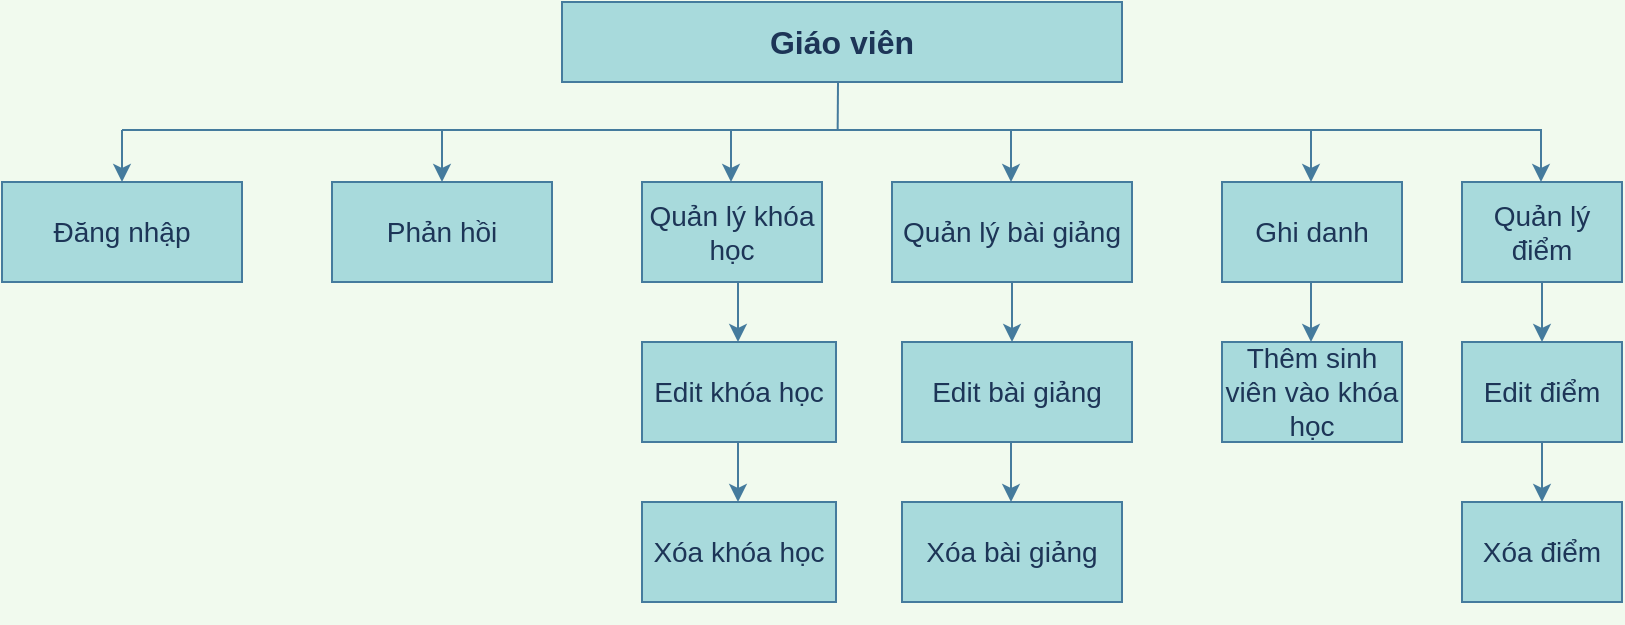 <mxfile version="16.5.6" type="device"><diagram id="DJ08Fk1uVMGibSL08lO4" name="Page-1"><mxGraphModel dx="1033" dy="588" grid="1" gridSize="10" guides="1" tooltips="1" connect="1" arrows="1" fold="1" page="1" pageScale="1" pageWidth="850" pageHeight="1100" background="#F1FAEE" math="0" shadow="0"><root><mxCell id="0"/><mxCell id="1" parent="0"/><mxCell id="vJYt53QKFY3uFzKB0z6P-1" value="&lt;span style=&quot;font-size: 16px&quot;&gt;&lt;b&gt;Giáo viên&lt;/b&gt;&lt;/span&gt;" style="rounded=0;whiteSpace=wrap;html=1;fillColor=#A8DADC;strokeColor=#457B9D;fontColor=#1D3557;" parent="1" vertex="1"><mxGeometry x="290" y="300" width="280" height="40" as="geometry"/></mxCell><mxCell id="vJYt53QKFY3uFzKB0z6P-2" value="&lt;span style=&quot;font-size: 14px&quot;&gt;Đăng nhập&lt;/span&gt;" style="rounded=0;whiteSpace=wrap;html=1;fillColor=#A8DADC;strokeColor=#457B9D;fontColor=#1D3557;" parent="1" vertex="1"><mxGeometry x="10" y="390" width="120" height="50" as="geometry"/></mxCell><mxCell id="vJYt53QKFY3uFzKB0z6P-3" value="&lt;span style=&quot;font-size: 14px&quot;&gt;Phản hồi&lt;/span&gt;" style="rounded=0;whiteSpace=wrap;html=1;fillColor=#A8DADC;strokeColor=#457B9D;fontColor=#1D3557;" parent="1" vertex="1"><mxGeometry x="175" y="390" width="110" height="50" as="geometry"/></mxCell><mxCell id="vJYt53QKFY3uFzKB0z6P-4" value="&lt;font style=&quot;font-size: 14px&quot;&gt;Quản lý khóa học&lt;/font&gt;" style="rounded=0;whiteSpace=wrap;html=1;fillColor=#A8DADC;strokeColor=#457B9D;fontColor=#1D3557;" parent="1" vertex="1"><mxGeometry x="330" y="390" width="90" height="50" as="geometry"/></mxCell><mxCell id="vJYt53QKFY3uFzKB0z6P-5" value="&lt;span style=&quot;font-size: 14px&quot;&gt;Quản lý bài giảng&lt;/span&gt;" style="rounded=0;whiteSpace=wrap;html=1;fillColor=#A8DADC;strokeColor=#457B9D;fontColor=#1D3557;" parent="1" vertex="1"><mxGeometry x="455" y="390" width="120" height="50" as="geometry"/></mxCell><mxCell id="vJYt53QKFY3uFzKB0z6P-7" value="&lt;span style=&quot;font-size: 14px&quot;&gt;Ghi danh&lt;/span&gt;" style="rounded=0;whiteSpace=wrap;html=1;fillColor=#A8DADC;strokeColor=#457B9D;fontColor=#1D3557;" parent="1" vertex="1"><mxGeometry x="620" y="390" width="90" height="50" as="geometry"/></mxCell><mxCell id="vJYt53QKFY3uFzKB0z6P-23" style="edgeStyle=none;rounded=0;orthogonalLoop=1;jettySize=auto;html=1;exitX=1;exitY=0.5;exitDx=0;exitDy=0;fontSize=14;endSize=8;labelBackgroundColor=#F1FAEE;strokeColor=#457B9D;fontColor=#1D3557;" parent="1" edge="1"><mxGeometry relative="1" as="geometry"><mxPoint x="310" y="500" as="sourcePoint"/><mxPoint x="310" y="500" as="targetPoint"/></mxGeometry></mxCell><mxCell id="vJYt53QKFY3uFzKB0z6P-46" style="edgeStyle=none;rounded=0;orthogonalLoop=1;jettySize=auto;html=1;exitX=0.5;exitY=1;exitDx=0;exitDy=0;fontSize=14;endSize=8;labelBackgroundColor=#F1FAEE;strokeColor=#457B9D;fontColor=#1D3557;" parent="1" edge="1"><mxGeometry relative="1" as="geometry"><mxPoint x="620" y="520" as="sourcePoint"/><mxPoint x="620" y="520" as="targetPoint"/></mxGeometry></mxCell><mxCell id="vJYt53QKFY3uFzKB0z6P-47" style="edgeStyle=none;rounded=0;orthogonalLoop=1;jettySize=auto;html=1;exitX=0.75;exitY=1;exitDx=0;exitDy=0;fontSize=14;endSize=8;labelBackgroundColor=#F1FAEE;strokeColor=#457B9D;fontColor=#1D3557;" parent="1" edge="1"><mxGeometry relative="1" as="geometry"><mxPoint x="645" y="600" as="sourcePoint"/><mxPoint x="645" y="600" as="targetPoint"/></mxGeometry></mxCell><mxCell id="vJYt53QKFY3uFzKB0z6P-56" style="edgeStyle=none;rounded=0;orthogonalLoop=1;jettySize=auto;html=1;exitX=0.5;exitY=1;exitDx=0;exitDy=0;fontSize=14;endSize=8;labelBackgroundColor=#F1FAEE;strokeColor=#457B9D;fontColor=#1D3557;" parent="1" source="vJYt53QKFY3uFzKB0z6P-7" target="vJYt53QKFY3uFzKB0z6P-7" edge="1"><mxGeometry relative="1" as="geometry"/></mxCell><mxCell id="vJYt53QKFY3uFzKB0z6P-59" value="" style="line;strokeWidth=1;fillColor=none;align=left;verticalAlign=middle;spacingTop=-1;spacingLeft=3;spacingRight=3;rotatable=0;labelPosition=right;points=[];portConstraint=eastwest;fontSize=14;labelBackgroundColor=#F1FAEE;strokeColor=#457B9D;fontColor=#1D3557;" parent="1" vertex="1"><mxGeometry x="70" y="360" width="710" height="8" as="geometry"/></mxCell><mxCell id="vJYt53QKFY3uFzKB0z6P-74" value="" style="endArrow=none;html=1;rounded=0;fontSize=14;targetPerimeterSpacing=1;startArrow=classic;startFill=1;labelBackgroundColor=#F1FAEE;strokeColor=#457B9D;fontColor=#1D3557;" parent="1" source="vJYt53QKFY3uFzKB0z6P-2" edge="1"><mxGeometry width="50" height="50" relative="1" as="geometry"><mxPoint x="440" y="520" as="sourcePoint"/><mxPoint x="70" y="364" as="targetPoint"/></mxGeometry></mxCell><mxCell id="vJYt53QKFY3uFzKB0z6P-75" value="" style="endArrow=none;html=1;rounded=0;fontSize=14;endSize=8;startArrow=classic;startFill=1;labelBackgroundColor=#F1FAEE;strokeColor=#457B9D;fontColor=#1D3557;" parent="1" edge="1"><mxGeometry width="50" height="50" relative="1" as="geometry"><mxPoint x="230" y="390" as="sourcePoint"/><mxPoint x="230" y="364" as="targetPoint"/></mxGeometry></mxCell><mxCell id="vJYt53QKFY3uFzKB0z6P-76" value="" style="endArrow=none;html=1;rounded=0;fontSize=14;endSize=8;startArrow=classic;startFill=1;labelBackgroundColor=#F1FAEE;strokeColor=#457B9D;fontColor=#1D3557;" parent="1" edge="1"><mxGeometry width="50" height="50" relative="1" as="geometry"><mxPoint x="374.5" y="390" as="sourcePoint"/><mxPoint x="374.5" y="364" as="targetPoint"/></mxGeometry></mxCell><mxCell id="vJYt53QKFY3uFzKB0z6P-77" value="" style="endArrow=none;html=1;rounded=0;fontSize=14;endSize=8;startArrow=classic;startFill=1;labelBackgroundColor=#F1FAEE;strokeColor=#457B9D;fontColor=#1D3557;" parent="1" edge="1"><mxGeometry width="50" height="50" relative="1" as="geometry"><mxPoint x="514.5" y="390" as="sourcePoint"/><mxPoint x="514.5" y="364" as="targetPoint"/></mxGeometry></mxCell><mxCell id="vJYt53QKFY3uFzKB0z6P-78" value="" style="endArrow=none;html=1;rounded=0;fontSize=14;endSize=8;startArrow=classic;startFill=1;labelBackgroundColor=#F1FAEE;strokeColor=#457B9D;fontColor=#1D3557;" parent="1" edge="1"><mxGeometry width="50" height="50" relative="1" as="geometry"><mxPoint x="779.5" y="390" as="sourcePoint"/><mxPoint x="779.5" y="364" as="targetPoint"/></mxGeometry></mxCell><mxCell id="vJYt53QKFY3uFzKB0z6P-82" value="&lt;span style=&quot;font-size: 14px&quot;&gt;Quản lý điểm&lt;/span&gt;" style="rounded=0;whiteSpace=wrap;html=1;fillColor=#A8DADC;strokeColor=#457B9D;fontColor=#1D3557;" parent="1" vertex="1"><mxGeometry x="740" y="390" width="80" height="50" as="geometry"/></mxCell><mxCell id="vJYt53QKFY3uFzKB0z6P-85" value="" style="endArrow=none;html=1;rounded=0;fontSize=14;endSize=8;startArrow=classic;startFill=1;labelBackgroundColor=#F1FAEE;strokeColor=#457B9D;fontColor=#1D3557;" parent="1" edge="1"><mxGeometry width="50" height="50" relative="1" as="geometry"><mxPoint x="664.5" y="390" as="sourcePoint"/><mxPoint x="664.5" y="364" as="targetPoint"/></mxGeometry></mxCell><mxCell id="vJYt53QKFY3uFzKB0z6P-87" value="&lt;span style=&quot;font-size: 14px&quot;&gt;Edit bài giảng&lt;/span&gt;" style="rounded=0;whiteSpace=wrap;html=1;fillColor=#A8DADC;strokeColor=#457B9D;fontColor=#1D3557;" parent="1" vertex="1"><mxGeometry x="460" y="470" width="115" height="50" as="geometry"/></mxCell><mxCell id="vJYt53QKFY3uFzKB0z6P-88" value="&lt;span style=&quot;font-size: 14px&quot;&gt;Xóa bài giảng&lt;/span&gt;" style="rounded=0;whiteSpace=wrap;html=1;fillColor=#A8DADC;strokeColor=#457B9D;fontColor=#1D3557;" parent="1" vertex="1"><mxGeometry x="460" y="550" width="110" height="50" as="geometry"/></mxCell><mxCell id="vJYt53QKFY3uFzKB0z6P-89" value="" style="endArrow=classic;html=1;rounded=0;fontSize=14;targetPerimeterSpacing=1;exitX=0.5;exitY=1;exitDx=0;exitDy=0;labelBackgroundColor=#F1FAEE;strokeColor=#457B9D;fontColor=#1D3557;" parent="1" source="vJYt53QKFY3uFzKB0z6P-5" edge="1"><mxGeometry width="50" height="50" relative="1" as="geometry"><mxPoint x="440" y="580" as="sourcePoint"/><mxPoint x="515" y="470" as="targetPoint"/></mxGeometry></mxCell><mxCell id="vJYt53QKFY3uFzKB0z6P-91" value="" style="endArrow=classic;html=1;rounded=0;fontSize=14;targetPerimeterSpacing=1;exitX=0.5;exitY=1;exitDx=0;exitDy=0;labelBackgroundColor=#F1FAEE;strokeColor=#457B9D;fontColor=#1D3557;" parent="1" edge="1"><mxGeometry width="50" height="50" relative="1" as="geometry"><mxPoint x="514.5" y="520" as="sourcePoint"/><mxPoint x="514.5" y="550" as="targetPoint"/></mxGeometry></mxCell><mxCell id="vJYt53QKFY3uFzKB0z6P-92" value="&lt;span style=&quot;font-size: 14px&quot;&gt;Edit điểm&lt;/span&gt;" style="rounded=0;whiteSpace=wrap;html=1;fillColor=#A8DADC;strokeColor=#457B9D;fontColor=#1D3557;" parent="1" vertex="1"><mxGeometry x="740" y="470" width="80" height="50" as="geometry"/></mxCell><mxCell id="vJYt53QKFY3uFzKB0z6P-93" value="&lt;span style=&quot;font-size: 14px&quot;&gt;Xóa điểm&lt;/span&gt;" style="rounded=0;whiteSpace=wrap;html=1;fillColor=#A8DADC;strokeColor=#457B9D;fontColor=#1D3557;" parent="1" vertex="1"><mxGeometry x="740" y="550" width="80" height="50" as="geometry"/></mxCell><mxCell id="vJYt53QKFY3uFzKB0z6P-94" value="" style="endArrow=classic;html=1;rounded=0;fontSize=14;targetPerimeterSpacing=1;exitX=0.5;exitY=1;exitDx=0;exitDy=0;labelBackgroundColor=#F1FAEE;strokeColor=#457B9D;fontColor=#1D3557;" parent="1" edge="1"><mxGeometry width="50" height="50" relative="1" as="geometry"><mxPoint x="780" y="440" as="sourcePoint"/><mxPoint x="780" y="470" as="targetPoint"/></mxGeometry></mxCell><mxCell id="vJYt53QKFY3uFzKB0z6P-95" value="" style="endArrow=classic;html=1;rounded=0;fontSize=14;targetPerimeterSpacing=1;exitX=0.5;exitY=1;exitDx=0;exitDy=0;labelBackgroundColor=#F1FAEE;strokeColor=#457B9D;fontColor=#1D3557;" parent="1" edge="1"><mxGeometry width="50" height="50" relative="1" as="geometry"><mxPoint x="780" y="520" as="sourcePoint"/><mxPoint x="780" y="550" as="targetPoint"/></mxGeometry></mxCell><mxCell id="vJYt53QKFY3uFzKB0z6P-96" value="&lt;span style=&quot;font-size: 14px&quot;&gt;Thêm sinh viên vào khóa học&lt;/span&gt;" style="rounded=0;whiteSpace=wrap;html=1;fillColor=#A8DADC;strokeColor=#457B9D;fontColor=#1D3557;" parent="1" vertex="1"><mxGeometry x="620" y="470" width="90" height="50" as="geometry"/></mxCell><mxCell id="vJYt53QKFY3uFzKB0z6P-98" value="" style="endArrow=classic;html=1;rounded=0;fontSize=14;targetPerimeterSpacing=1;exitX=0.5;exitY=1;exitDx=0;exitDy=0;labelBackgroundColor=#F1FAEE;strokeColor=#457B9D;fontColor=#1D3557;" parent="1" edge="1"><mxGeometry width="50" height="50" relative="1" as="geometry"><mxPoint x="664.5" y="440" as="sourcePoint"/><mxPoint x="664.5" y="470" as="targetPoint"/></mxGeometry></mxCell><mxCell id="vJYt53QKFY3uFzKB0z6P-100" value="&lt;span style=&quot;font-size: 14px&quot;&gt;Edit khóa học&lt;/span&gt;" style="rounded=0;whiteSpace=wrap;html=1;fillColor=#A8DADC;strokeColor=#457B9D;fontColor=#1D3557;" parent="1" vertex="1"><mxGeometry x="330" y="470" width="97" height="50" as="geometry"/></mxCell><mxCell id="vJYt53QKFY3uFzKB0z6P-101" value="&lt;span style=&quot;font-size: 14px&quot;&gt;Xóa khóa học&lt;/span&gt;" style="rounded=0;whiteSpace=wrap;html=1;fillColor=#A8DADC;strokeColor=#457B9D;fontColor=#1D3557;" parent="1" vertex="1"><mxGeometry x="330" y="550" width="97" height="50" as="geometry"/></mxCell><mxCell id="vJYt53QKFY3uFzKB0z6P-102" value="" style="endArrow=classic;html=1;rounded=0;fontSize=14;targetPerimeterSpacing=1;exitX=0.5;exitY=1;exitDx=0;exitDy=0;labelBackgroundColor=#F1FAEE;strokeColor=#457B9D;fontColor=#1D3557;" parent="1" edge="1"><mxGeometry width="50" height="50" relative="1" as="geometry"><mxPoint x="378" y="440" as="sourcePoint"/><mxPoint x="378" y="470" as="targetPoint"/></mxGeometry></mxCell><mxCell id="vJYt53QKFY3uFzKB0z6P-103" value="" style="endArrow=classic;html=1;rounded=0;fontSize=14;targetPerimeterSpacing=1;exitX=0.5;exitY=1;exitDx=0;exitDy=0;labelBackgroundColor=#F1FAEE;strokeColor=#457B9D;fontColor=#1D3557;" parent="1" edge="1"><mxGeometry width="50" height="50" relative="1" as="geometry"><mxPoint x="378" y="520" as="sourcePoint"/><mxPoint x="378" y="550" as="targetPoint"/></mxGeometry></mxCell><mxCell id="zI09H46q4NCJoDbITIDU-3" value="" style="endArrow=none;html=1;rounded=0;labelBackgroundColor=#F1FAEE;fontFamily=Helvetica;fontSize=13;fontColor=#1D3557;targetPerimeterSpacing=1;strokeColor=#457B9D;shape=connector;jumpSize=5;entryX=0.504;entryY=0.45;entryDx=0;entryDy=0;entryPerimeter=0;" parent="1" target="vJYt53QKFY3uFzKB0z6P-59" edge="1"><mxGeometry width="50" height="50" relative="1" as="geometry"><mxPoint x="428" y="340" as="sourcePoint"/><mxPoint x="450" y="400" as="targetPoint"/></mxGeometry></mxCell></root></mxGraphModel></diagram></mxfile>